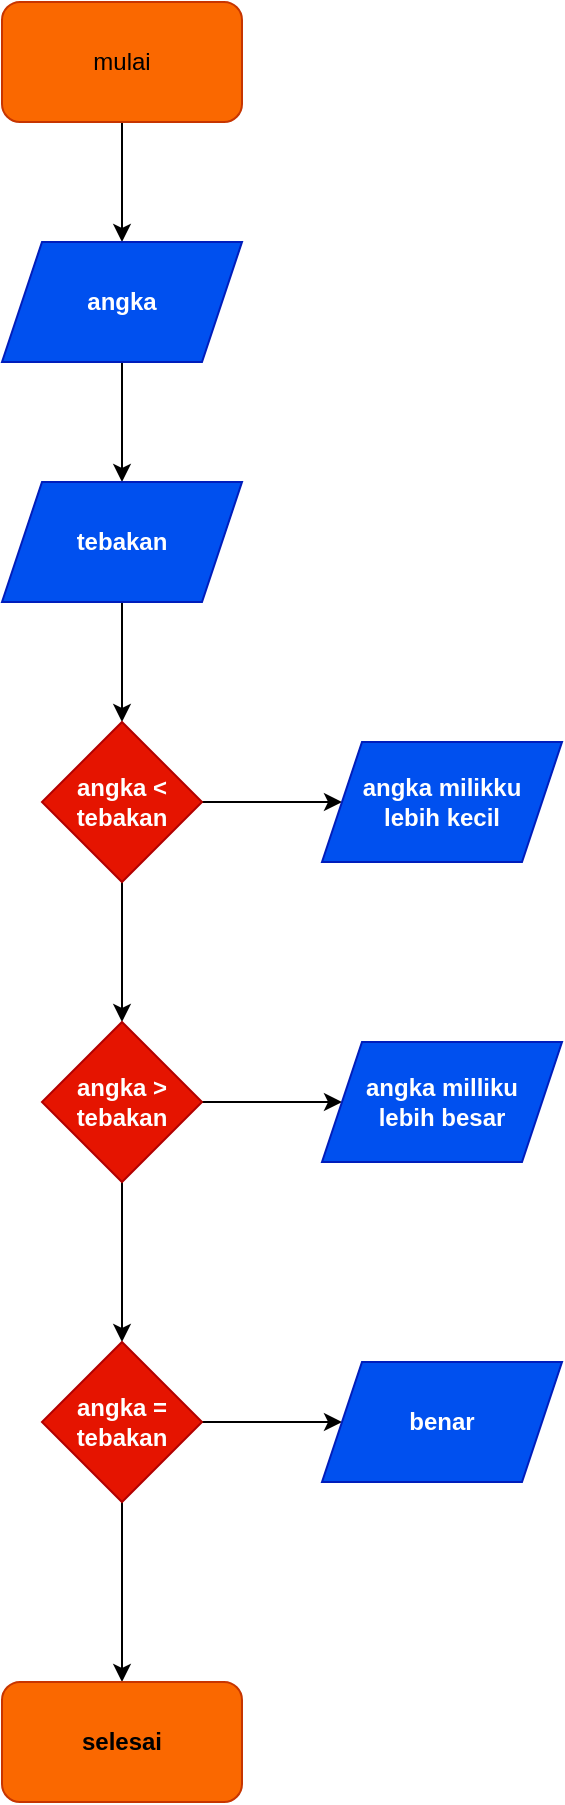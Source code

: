 <mxfile version="22.0.4" type="github">
  <diagram name="Page-1" id="TGhBJZkanvuaU1xzZML2">
    <mxGraphModel dx="954" dy="584" grid="1" gridSize="10" guides="1" tooltips="1" connect="1" arrows="1" fold="1" page="1" pageScale="1" pageWidth="850" pageHeight="1100" math="0" shadow="0">
      <root>
        <mxCell id="0" />
        <mxCell id="1" parent="0" />
        <mxCell id="dD_dz4R4z9EGKkupzGwh-14" value="" style="edgeStyle=orthogonalEdgeStyle;rounded=0;orthogonalLoop=1;jettySize=auto;html=1;" edge="1" parent="1" source="dD_dz4R4z9EGKkupzGwh-1" target="dD_dz4R4z9EGKkupzGwh-2">
          <mxGeometry relative="1" as="geometry" />
        </mxCell>
        <mxCell id="dD_dz4R4z9EGKkupzGwh-1" value="mulai" style="rounded=1;whiteSpace=wrap;html=1;fillColor=#fa6800;fontColor=#000000;strokeColor=#C73500;" vertex="1" parent="1">
          <mxGeometry x="340" y="40" width="120" height="60" as="geometry" />
        </mxCell>
        <mxCell id="dD_dz4R4z9EGKkupzGwh-15" value="" style="edgeStyle=orthogonalEdgeStyle;rounded=0;orthogonalLoop=1;jettySize=auto;html=1;" edge="1" parent="1" source="dD_dz4R4z9EGKkupzGwh-2" target="dD_dz4R4z9EGKkupzGwh-3">
          <mxGeometry relative="1" as="geometry" />
        </mxCell>
        <mxCell id="dD_dz4R4z9EGKkupzGwh-2" value="angka" style="shape=parallelogram;perimeter=parallelogramPerimeter;whiteSpace=wrap;html=1;fixedSize=1;fillColor=#0050ef;strokeColor=#001DBC;fontColor=#ffffff;fontStyle=1" vertex="1" parent="1">
          <mxGeometry x="340" y="160" width="120" height="60" as="geometry" />
        </mxCell>
        <mxCell id="dD_dz4R4z9EGKkupzGwh-16" value="" style="edgeStyle=orthogonalEdgeStyle;rounded=0;orthogonalLoop=1;jettySize=auto;html=1;" edge="1" parent="1" source="dD_dz4R4z9EGKkupzGwh-3" target="dD_dz4R4z9EGKkupzGwh-8">
          <mxGeometry relative="1" as="geometry" />
        </mxCell>
        <mxCell id="dD_dz4R4z9EGKkupzGwh-3" value="tebakan" style="shape=parallelogram;perimeter=parallelogramPerimeter;whiteSpace=wrap;html=1;fixedSize=1;fillColor=#0050ef;fontColor=#ffffff;strokeColor=#001DBC;fontStyle=1" vertex="1" parent="1">
          <mxGeometry x="340" y="280" width="120" height="60" as="geometry" />
        </mxCell>
        <mxCell id="dD_dz4R4z9EGKkupzGwh-21" value="" style="edgeStyle=orthogonalEdgeStyle;rounded=0;orthogonalLoop=1;jettySize=auto;html=1;" edge="1" parent="1" source="dD_dz4R4z9EGKkupzGwh-8" target="dD_dz4R4z9EGKkupzGwh-20">
          <mxGeometry relative="1" as="geometry" />
        </mxCell>
        <mxCell id="dD_dz4R4z9EGKkupzGwh-31" value="" style="edgeStyle=orthogonalEdgeStyle;rounded=0;orthogonalLoop=1;jettySize=auto;html=1;" edge="1" parent="1" source="dD_dz4R4z9EGKkupzGwh-8" target="dD_dz4R4z9EGKkupzGwh-30">
          <mxGeometry relative="1" as="geometry" />
        </mxCell>
        <mxCell id="dD_dz4R4z9EGKkupzGwh-8" value="angka &amp;lt; tebakan" style="rhombus;whiteSpace=wrap;html=1;fillColor=#e51400;fontColor=#ffffff;strokeColor=#B20000;fontStyle=1" vertex="1" parent="1">
          <mxGeometry x="360" y="400" width="80" height="80" as="geometry" />
        </mxCell>
        <mxCell id="dD_dz4R4z9EGKkupzGwh-24" value="" style="edgeStyle=orthogonalEdgeStyle;rounded=0;orthogonalLoop=1;jettySize=auto;html=1;" edge="1" parent="1" source="dD_dz4R4z9EGKkupzGwh-20" target="dD_dz4R4z9EGKkupzGwh-23">
          <mxGeometry relative="1" as="geometry" />
        </mxCell>
        <mxCell id="dD_dz4R4z9EGKkupzGwh-33" value="" style="edgeStyle=orthogonalEdgeStyle;rounded=0;orthogonalLoop=1;jettySize=auto;html=1;" edge="1" parent="1" source="dD_dz4R4z9EGKkupzGwh-20" target="dD_dz4R4z9EGKkupzGwh-32">
          <mxGeometry relative="1" as="geometry" />
        </mxCell>
        <mxCell id="dD_dz4R4z9EGKkupzGwh-20" value="angka &amp;gt; tebakan" style="rhombus;whiteSpace=wrap;html=1;fillColor=#e51400;fontColor=#ffffff;strokeColor=#B20000;fontStyle=1" vertex="1" parent="1">
          <mxGeometry x="360" y="550" width="80" height="80" as="geometry" />
        </mxCell>
        <mxCell id="dD_dz4R4z9EGKkupzGwh-27" value="" style="edgeStyle=orthogonalEdgeStyle;rounded=0;orthogonalLoop=1;jettySize=auto;html=1;" edge="1" parent="1" source="dD_dz4R4z9EGKkupzGwh-23" target="dD_dz4R4z9EGKkupzGwh-26">
          <mxGeometry relative="1" as="geometry" />
        </mxCell>
        <mxCell id="dD_dz4R4z9EGKkupzGwh-35" value="" style="edgeStyle=orthogonalEdgeStyle;rounded=0;orthogonalLoop=1;jettySize=auto;html=1;" edge="1" parent="1" source="dD_dz4R4z9EGKkupzGwh-23" target="dD_dz4R4z9EGKkupzGwh-34">
          <mxGeometry relative="1" as="geometry" />
        </mxCell>
        <mxCell id="dD_dz4R4z9EGKkupzGwh-23" value="angka = tebakan" style="rhombus;whiteSpace=wrap;html=1;fillColor=#e51400;fontColor=#ffffff;strokeColor=#B20000;fontStyle=1" vertex="1" parent="1">
          <mxGeometry x="360" y="710" width="80" height="80" as="geometry" />
        </mxCell>
        <mxCell id="dD_dz4R4z9EGKkupzGwh-26" value="selesai" style="rounded=1;whiteSpace=wrap;html=1;fontStyle=1;fillColor=#fa6800;fontColor=#000000;strokeColor=#C73500;" vertex="1" parent="1">
          <mxGeometry x="340" y="880" width="120" height="60" as="geometry" />
        </mxCell>
        <mxCell id="dD_dz4R4z9EGKkupzGwh-30" value="angka milikku&lt;br&gt;lebih kecil" style="shape=parallelogram;perimeter=parallelogramPerimeter;whiteSpace=wrap;html=1;fixedSize=1;fillColor=#0050ef;strokeColor=#001DBC;fontColor=#ffffff;fontStyle=1;" vertex="1" parent="1">
          <mxGeometry x="500" y="410" width="120" height="60" as="geometry" />
        </mxCell>
        <mxCell id="dD_dz4R4z9EGKkupzGwh-32" value="angka milliku&lt;br&gt;lebih besar" style="shape=parallelogram;perimeter=parallelogramPerimeter;whiteSpace=wrap;html=1;fixedSize=1;fillColor=#0050ef;strokeColor=#001DBC;fontColor=#ffffff;fontStyle=1;" vertex="1" parent="1">
          <mxGeometry x="500" y="560" width="120" height="60" as="geometry" />
        </mxCell>
        <mxCell id="dD_dz4R4z9EGKkupzGwh-34" value="benar" style="shape=parallelogram;perimeter=parallelogramPerimeter;whiteSpace=wrap;html=1;fixedSize=1;fillColor=#0050ef;strokeColor=#001DBC;fontColor=#ffffff;fontStyle=1;" vertex="1" parent="1">
          <mxGeometry x="500" y="720" width="120" height="60" as="geometry" />
        </mxCell>
      </root>
    </mxGraphModel>
  </diagram>
</mxfile>
